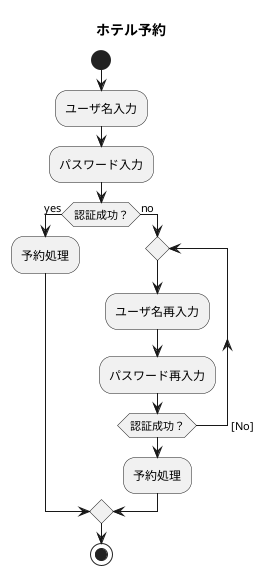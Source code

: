 @startuml ホテル予約システム
title ホテル予約
start
:ユーザ名入力;
:パスワード入力;
if (認証成功？) then (yes)
  :予約処理;
else (no)
  repeat
    :ユーザ名再入力;
    :パスワード再入力;
  repeat while (認証成功？) -> [No]
  :予約処理;
endif
stop
@enduml
